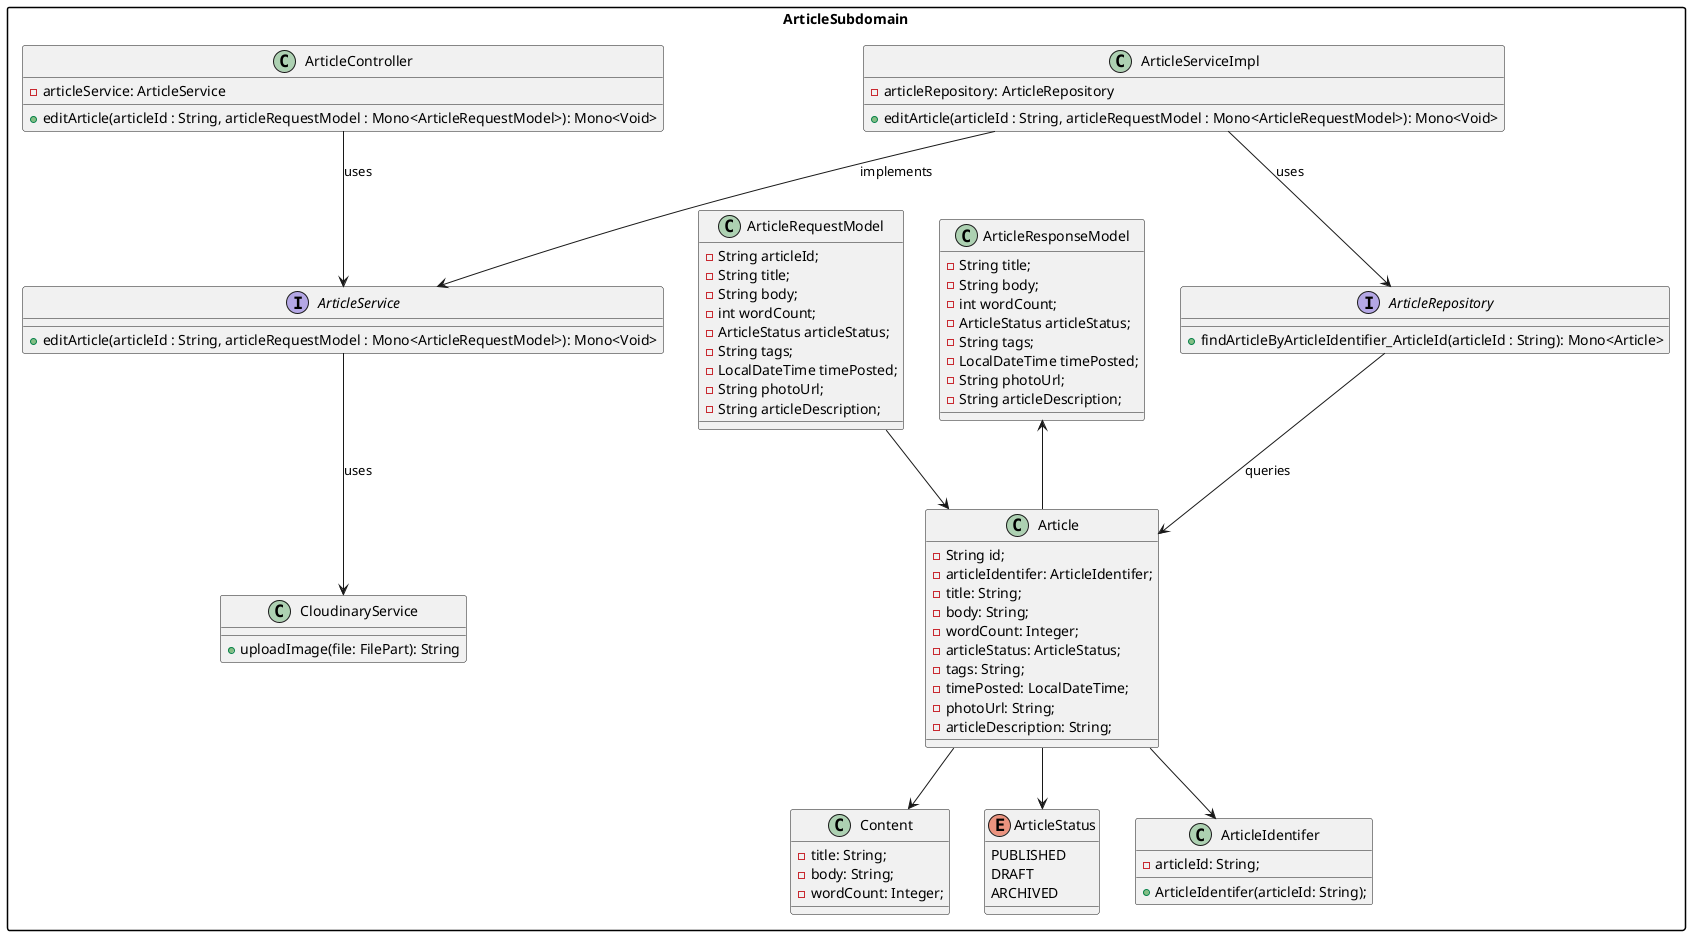 @startuml editArticles
skinparam packageStyle rectangle

package "ArticleSubdomain" {

    class ArticleController {
        -articleService: ArticleService
       + editArticle(articleId : String, articleRequestModel : Mono<ArticleRequestModel>): Mono<Void>
    }

    class ArticleResponseModel {
        - String title;
        - String body;
        - int wordCount;
        - ArticleStatus articleStatus;
        - String tags;
        - LocalDateTime timePosted;
        - String photoUrl;
        - String articleDescription;
    }

    class ArticleRequestModel {
        - String articleId;
        - String title;
        - String body;
        - int wordCount;
        - ArticleStatus articleStatus;
        - String tags;
        - LocalDateTime timePosted;
        - String photoUrl;
        - String articleDescription;
    }

    interface ArticleService {
         + editArticle(articleId : String, articleRequestModel : Mono<ArticleRequestModel>): Mono<Void>
    }

    class ArticleServiceImpl {
        - articleRepository: ArticleRepository
        + editArticle(articleId : String, articleRequestModel : Mono<ArticleRequestModel>): Mono<Void>
    }

    interface ArticleRepository {
        + findArticleByArticleIdentifier_ArticleId(articleId : String): Mono<Article>
    }

    class Article {
        - String id;
        - articleIdentifer: ArticleIdentifer;
        - title: String;
        - body: String;
        - wordCount: Integer;
        - articleStatus: ArticleStatus;
        - tags: String;
        - timePosted: LocalDateTime;
        - photoUrl: String;
        - articleDescription: String;
    }

    class Content {
        - title: String;
        - body: String;
        - wordCount: Integer;
    }

    enum ArticleStatus {
        PUBLISHED
        DRAFT
        ARCHIVED
    }

    class ArticleIdentifer {
        - articleId: String;
        + ArticleIdentifer(articleId: String);
    }


  class CloudinaryService{
        + uploadImage(file: FilePart): String
        
    }

    ArticleService --> CloudinaryService : uses
    ArticleResponseModel <-- Article
    ArticleRequestModel --> Article
    ArticleController --> ArticleService : uses
    ArticleServiceImpl --> ArticleService : implements
    ArticleServiceImpl --> ArticleRepository : uses
    ArticleRepository --> Article : queries
    Article --> ArticleIdentifer
    Article --> Content
    Article --> ArticleStatus
}


  
  

@enduml

